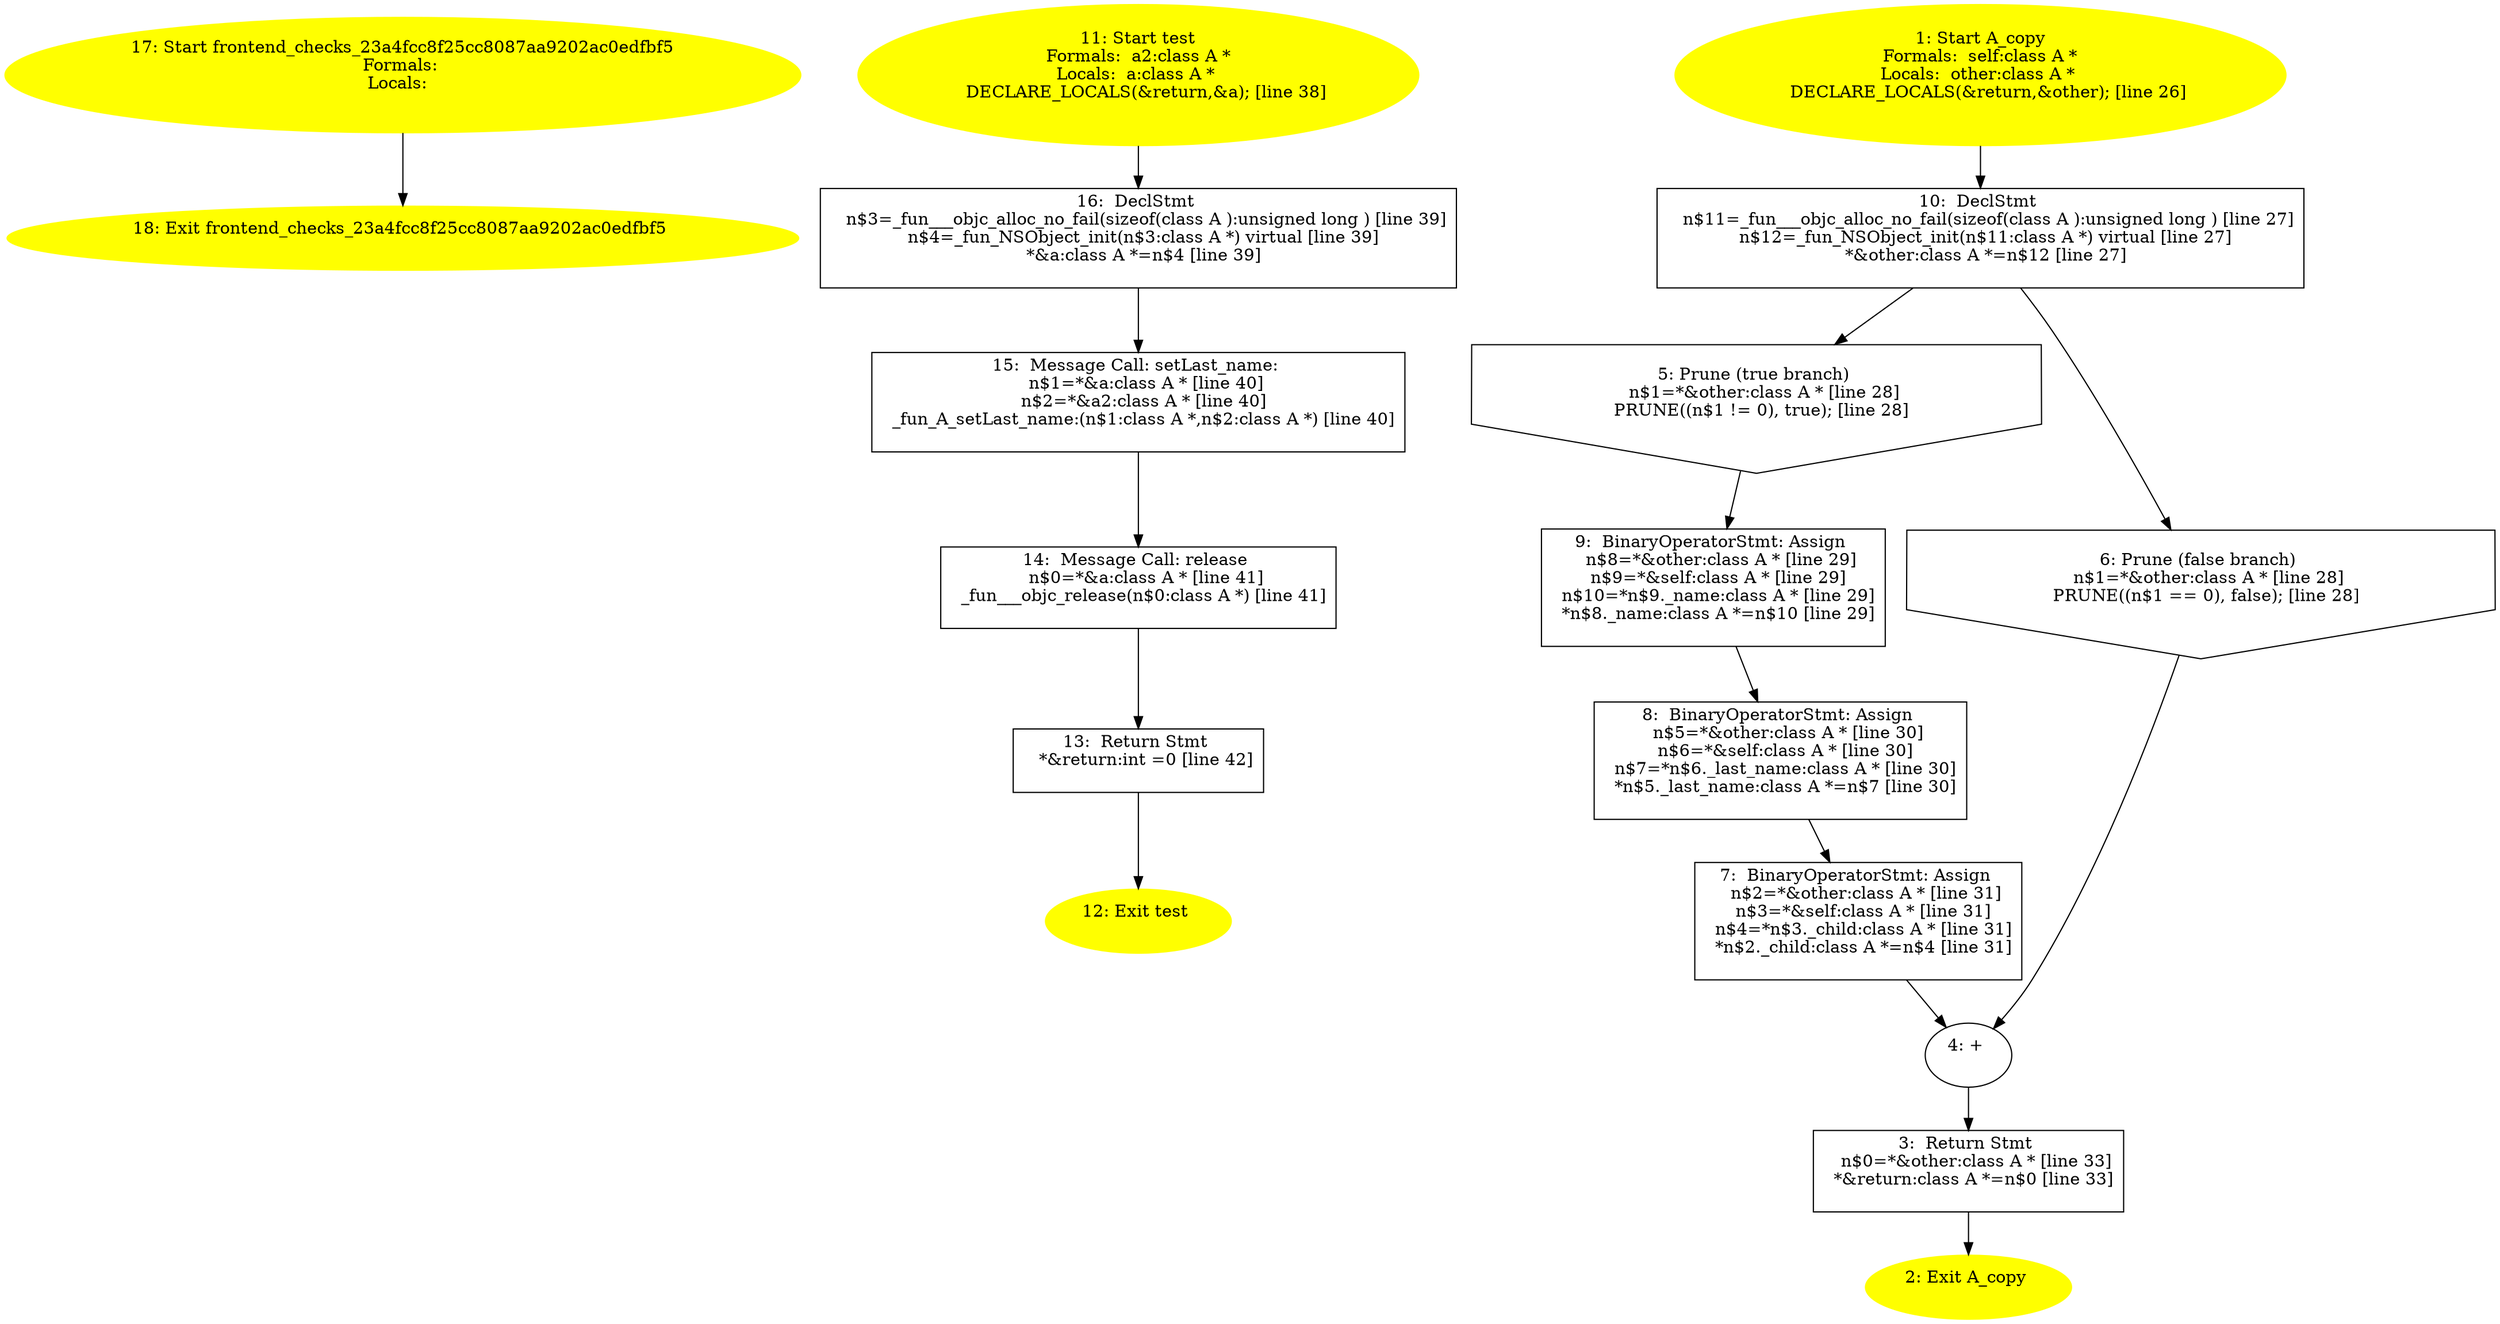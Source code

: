 /* @generated */
digraph iCFG {
18 [label="18: Exit frontend_checks_23a4fcc8f25cc8087aa9202ac0edfbf5 \n  " color=yellow style=filled]
	

17 [label="17: Start frontend_checks_23a4fcc8f25cc8087aa9202ac0edfbf5\nFormals: \nLocals:  \n  " color=yellow style=filled]
	

	 17 -> 18 ;
16 [label="16:  DeclStmt \n   n$3=_fun___objc_alloc_no_fail(sizeof(class A ):unsigned long ) [line 39]\n  n$4=_fun_NSObject_init(n$3:class A *) virtual [line 39]\n  *&a:class A *=n$4 [line 39]\n " shape="box"]
	

	 16 -> 15 ;
15 [label="15:  Message Call: setLast_name: \n   n$1=*&a:class A * [line 40]\n  n$2=*&a2:class A * [line 40]\n  _fun_A_setLast_name:(n$1:class A *,n$2:class A *) [line 40]\n " shape="box"]
	

	 15 -> 14 ;
14 [label="14:  Message Call: release \n   n$0=*&a:class A * [line 41]\n  _fun___objc_release(n$0:class A *) [line 41]\n " shape="box"]
	

	 14 -> 13 ;
13 [label="13:  Return Stmt \n   *&return:int =0 [line 42]\n " shape="box"]
	

	 13 -> 12 ;
12 [label="12: Exit test \n  " color=yellow style=filled]
	

11 [label="11: Start test\nFormals:  a2:class A *\nLocals:  a:class A * \n   DECLARE_LOCALS(&return,&a); [line 38]\n " color=yellow style=filled]
	

	 11 -> 16 ;
10 [label="10:  DeclStmt \n   n$11=_fun___objc_alloc_no_fail(sizeof(class A ):unsigned long ) [line 27]\n  n$12=_fun_NSObject_init(n$11:class A *) virtual [line 27]\n  *&other:class A *=n$12 [line 27]\n " shape="box"]
	

	 10 -> 5 ;
	 10 -> 6 ;
9 [label="9:  BinaryOperatorStmt: Assign \n   n$8=*&other:class A * [line 29]\n  n$9=*&self:class A * [line 29]\n  n$10=*n$9._name:class A * [line 29]\n  *n$8._name:class A *=n$10 [line 29]\n " shape="box"]
	

	 9 -> 8 ;
8 [label="8:  BinaryOperatorStmt: Assign \n   n$5=*&other:class A * [line 30]\n  n$6=*&self:class A * [line 30]\n  n$7=*n$6._last_name:class A * [line 30]\n  *n$5._last_name:class A *=n$7 [line 30]\n " shape="box"]
	

	 8 -> 7 ;
7 [label="7:  BinaryOperatorStmt: Assign \n   n$2=*&other:class A * [line 31]\n  n$3=*&self:class A * [line 31]\n  n$4=*n$3._child:class A * [line 31]\n  *n$2._child:class A *=n$4 [line 31]\n " shape="box"]
	

	 7 -> 4 ;
6 [label="6: Prune (false branch) \n   n$1=*&other:class A * [line 28]\n  PRUNE((n$1 == 0), false); [line 28]\n " shape="invhouse"]
	

	 6 -> 4 ;
5 [label="5: Prune (true branch) \n   n$1=*&other:class A * [line 28]\n  PRUNE((n$1 != 0), true); [line 28]\n " shape="invhouse"]
	

	 5 -> 9 ;
4 [label="4: + \n  " ]
	

	 4 -> 3 ;
3 [label="3:  Return Stmt \n   n$0=*&other:class A * [line 33]\n  *&return:class A *=n$0 [line 33]\n " shape="box"]
	

	 3 -> 2 ;
2 [label="2: Exit A_copy \n  " color=yellow style=filled]
	

1 [label="1: Start A_copy\nFormals:  self:class A *\nLocals:  other:class A * \n   DECLARE_LOCALS(&return,&other); [line 26]\n " color=yellow style=filled]
	

	 1 -> 10 ;
}
